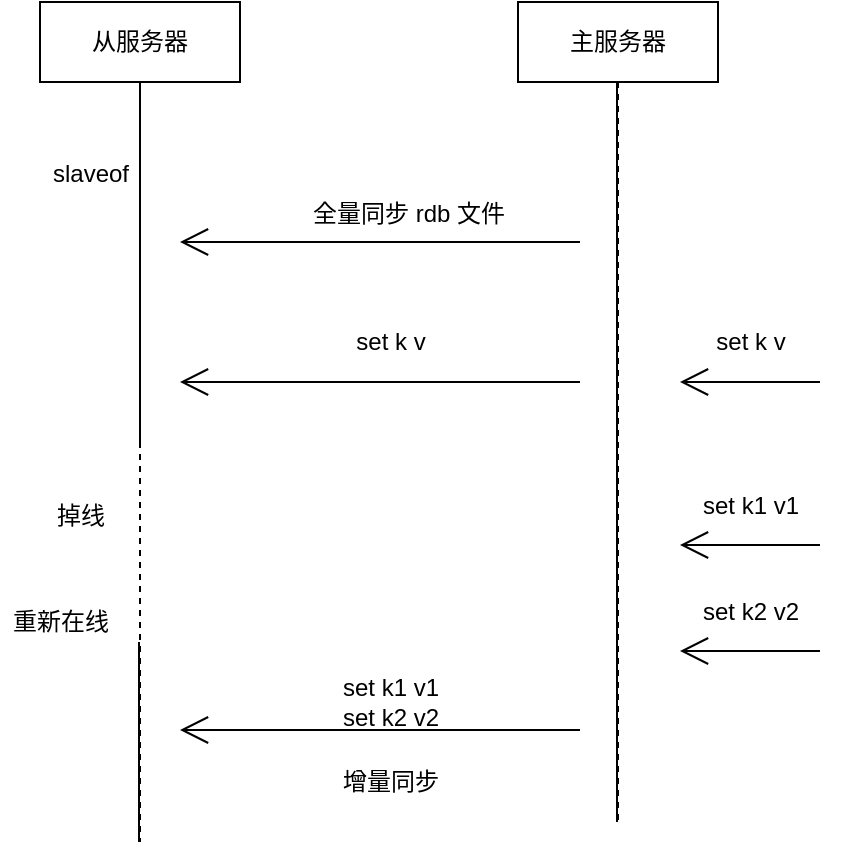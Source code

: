 <mxfile version="12.4.9" type="device"><diagram id="Q2uE1bPeBUbnWSA7YR2X" name="Page-1"><mxGraphModel dx="1408" dy="787" grid="1" gridSize="10" guides="1" tooltips="1" connect="1" arrows="1" fold="1" page="1" pageScale="1" pageWidth="850" pageHeight="1100" math="0" shadow="0"><root><mxCell id="0"/><mxCell id="1" parent="0"/><mxCell id="d_R6y350920PARrKXTVu-23" value="从服务器" style="shape=umlLifeline;perimeter=lifelinePerimeter;whiteSpace=wrap;html=1;container=1;collapsible=0;recursiveResize=0;outlineConnect=0;" vertex="1" parent="1"><mxGeometry x="130" y="220" width="100" height="420" as="geometry"/></mxCell><mxCell id="d_R6y350920PARrKXTVu-48" value="" style="endArrow=none;html=1;" edge="1" parent="d_R6y350920PARrKXTVu-23"><mxGeometry width="50" height="50" relative="1" as="geometry"><mxPoint x="50" y="220" as="sourcePoint"/><mxPoint x="50" y="40" as="targetPoint"/></mxGeometry></mxCell><mxCell id="d_R6y350920PARrKXTVu-25" value="主服务器" style="shape=umlLifeline;perimeter=lifelinePerimeter;whiteSpace=wrap;html=1;container=1;collapsible=0;recursiveResize=0;outlineConnect=0;" vertex="1" parent="1"><mxGeometry x="369" y="220" width="100" height="410" as="geometry"/></mxCell><mxCell id="d_R6y350920PARrKXTVu-52" value="" style="endArrow=none;html=1;" edge="1" parent="d_R6y350920PARrKXTVu-25"><mxGeometry width="50" height="50" relative="1" as="geometry"><mxPoint x="49.5" y="410" as="sourcePoint"/><mxPoint x="49.5" y="40" as="targetPoint"/></mxGeometry></mxCell><mxCell id="d_R6y350920PARrKXTVu-26" value="" style="endArrow=open;endFill=1;endSize=12;html=1;" edge="1" parent="1"><mxGeometry width="160" relative="1" as="geometry"><mxPoint x="400" y="340" as="sourcePoint"/><mxPoint x="200" y="340" as="targetPoint"/></mxGeometry></mxCell><mxCell id="d_R6y350920PARrKXTVu-27" value="" style="endArrow=open;endFill=1;endSize=12;html=1;" edge="1" parent="1"><mxGeometry width="160" relative="1" as="geometry"><mxPoint x="400" y="410" as="sourcePoint"/><mxPoint x="200" y="410" as="targetPoint"/></mxGeometry></mxCell><mxCell id="d_R6y350920PARrKXTVu-28" value="" style="endArrow=open;endFill=1;endSize=12;html=1;" edge="1" parent="1"><mxGeometry width="160" relative="1" as="geometry"><mxPoint x="520" y="410" as="sourcePoint"/><mxPoint x="450" y="410" as="targetPoint"/></mxGeometry></mxCell><mxCell id="d_R6y350920PARrKXTVu-29" value="全量同步 rdb 文件" style="text;html=1;align=center;verticalAlign=middle;resizable=0;points=[];autosize=1;" vertex="1" parent="1"><mxGeometry x="259" y="316" width="110" height="20" as="geometry"/></mxCell><mxCell id="d_R6y350920PARrKXTVu-30" value="slaveof" style="text;html=1;align=center;verticalAlign=middle;resizable=0;points=[];autosize=1;" vertex="1" parent="1"><mxGeometry x="130" y="296" width="50" height="20" as="geometry"/></mxCell><mxCell id="d_R6y350920PARrKXTVu-31" value="set k v" style="text;html=1;align=center;verticalAlign=middle;resizable=0;points=[];autosize=1;" vertex="1" parent="1"><mxGeometry x="460" y="380" width="50" height="20" as="geometry"/></mxCell><mxCell id="d_R6y350920PARrKXTVu-32" value="set k v" style="text;html=1;align=center;verticalAlign=middle;resizable=0;points=[];autosize=1;" vertex="1" parent="1"><mxGeometry x="280" y="380" width="50" height="20" as="geometry"/></mxCell><mxCell id="d_R6y350920PARrKXTVu-33" value="掉线" style="text;html=1;align=center;verticalAlign=middle;resizable=0;points=[];autosize=1;" vertex="1" parent="1"><mxGeometry x="130" y="467" width="40" height="20" as="geometry"/></mxCell><mxCell id="d_R6y350920PARrKXTVu-34" value="重新在线" style="text;html=1;align=center;verticalAlign=middle;resizable=0;points=[];autosize=1;" vertex="1" parent="1"><mxGeometry x="110" y="520" width="60" height="20" as="geometry"/></mxCell><mxCell id="d_R6y350920PARrKXTVu-35" value="" style="endArrow=open;endFill=1;endSize=12;html=1;" edge="1" parent="1"><mxGeometry width="160" relative="1" as="geometry"><mxPoint x="520" y="491.5" as="sourcePoint"/><mxPoint x="450" y="491.5" as="targetPoint"/></mxGeometry></mxCell><mxCell id="d_R6y350920PARrKXTVu-36" value="set k1 v1" style="text;html=1;align=center;verticalAlign=middle;resizable=0;points=[];autosize=1;" vertex="1" parent="1"><mxGeometry x="455" y="461.5" width="60" height="20" as="geometry"/></mxCell><mxCell id="d_R6y350920PARrKXTVu-37" value="" style="endArrow=open;endFill=1;endSize=12;html=1;" edge="1" parent="1"><mxGeometry width="160" relative="1" as="geometry"><mxPoint x="520" y="544.5" as="sourcePoint"/><mxPoint x="450" y="544.5" as="targetPoint"/></mxGeometry></mxCell><mxCell id="d_R6y350920PARrKXTVu-38" value="set k2 v2" style="text;html=1;align=center;verticalAlign=middle;resizable=0;points=[];autosize=1;" vertex="1" parent="1"><mxGeometry x="455" y="514.5" width="60" height="20" as="geometry"/></mxCell><mxCell id="d_R6y350920PARrKXTVu-41" value="" style="endArrow=open;endFill=1;endSize=12;html=1;" edge="1" parent="1"><mxGeometry width="160" relative="1" as="geometry"><mxPoint x="400" y="584" as="sourcePoint"/><mxPoint x="200" y="584" as="targetPoint"/></mxGeometry></mxCell><mxCell id="d_R6y350920PARrKXTVu-42" value="set k1 v1&lt;br&gt;set k2 v2" style="text;html=1;align=center;verticalAlign=middle;resizable=0;points=[];autosize=1;" vertex="1" parent="1"><mxGeometry x="275" y="555" width="60" height="30" as="geometry"/></mxCell><mxCell id="d_R6y350920PARrKXTVu-51" value="" style="endArrow=none;html=1;exitX=0.495;exitY=1;exitDx=0;exitDy=0;exitPerimeter=0;" edge="1" parent="1" source="d_R6y350920PARrKXTVu-23"><mxGeometry width="50" height="50" relative="1" as="geometry"><mxPoint x="180" y="630" as="sourcePoint"/><mxPoint x="179.5" y="540" as="targetPoint"/></mxGeometry></mxCell><mxCell id="d_R6y350920PARrKXTVu-53" value="增量同步" style="text;html=1;align=center;verticalAlign=middle;resizable=0;points=[];autosize=1;" vertex="1" parent="1"><mxGeometry x="275" y="600" width="60" height="20" as="geometry"/></mxCell></root></mxGraphModel></diagram></mxfile>